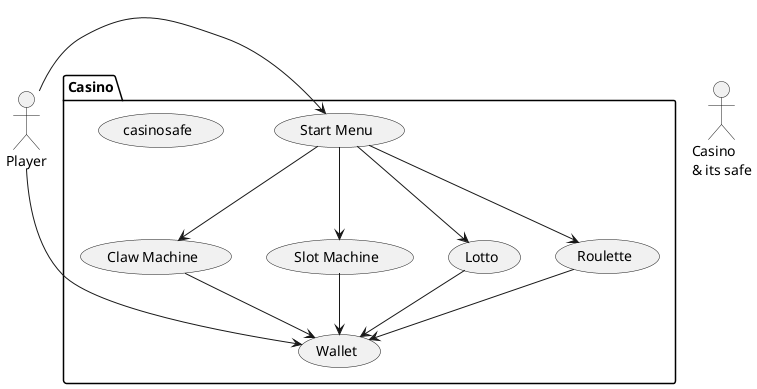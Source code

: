 @startuml
'https://plantuml.com/use-case-diagram

actor Player as p
actor "Casino \n& its safe" as c

package Casino{
    usecase Wallet as wallet
    usecase casinosafe as safe
    usecase "Start Menu" as menu
    usecase "Claw Machine" as claw
    usecase "Slot Machine" as slot
    usecase "Lotto" as lotto
    usecase "Roulette" as roulette

}
p -> wallet
p -> menu
menu --> claw
menu --> slot
menu --> lotto
menu --> roulette

claw --> wallet
slot --> wallet
lotto --> wallet
roulette --> wallet
@enduml